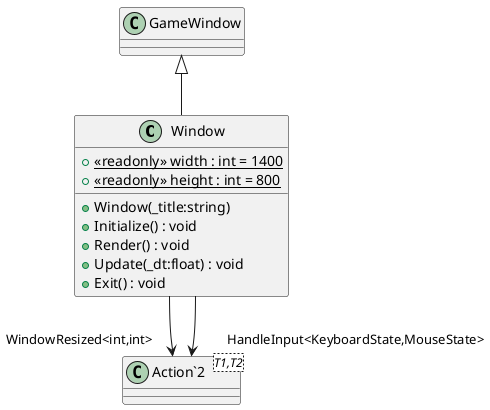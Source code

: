 @startuml
class Window {
    + {static} <<readonly>> width : int = 1400
    + {static} <<readonly>> height : int = 800
    + Window(_title:string)
    + Initialize() : void
    + Render() : void
    + Update(_dt:float) : void
    + Exit() : void
}
class "Action`2"<T1,T2> {
}
GameWindow <|-- Window
Window --> "WindowResized<int,int>" "Action`2"
Window --> "HandleInput<KeyboardState,MouseState>" "Action`2"
@enduml

